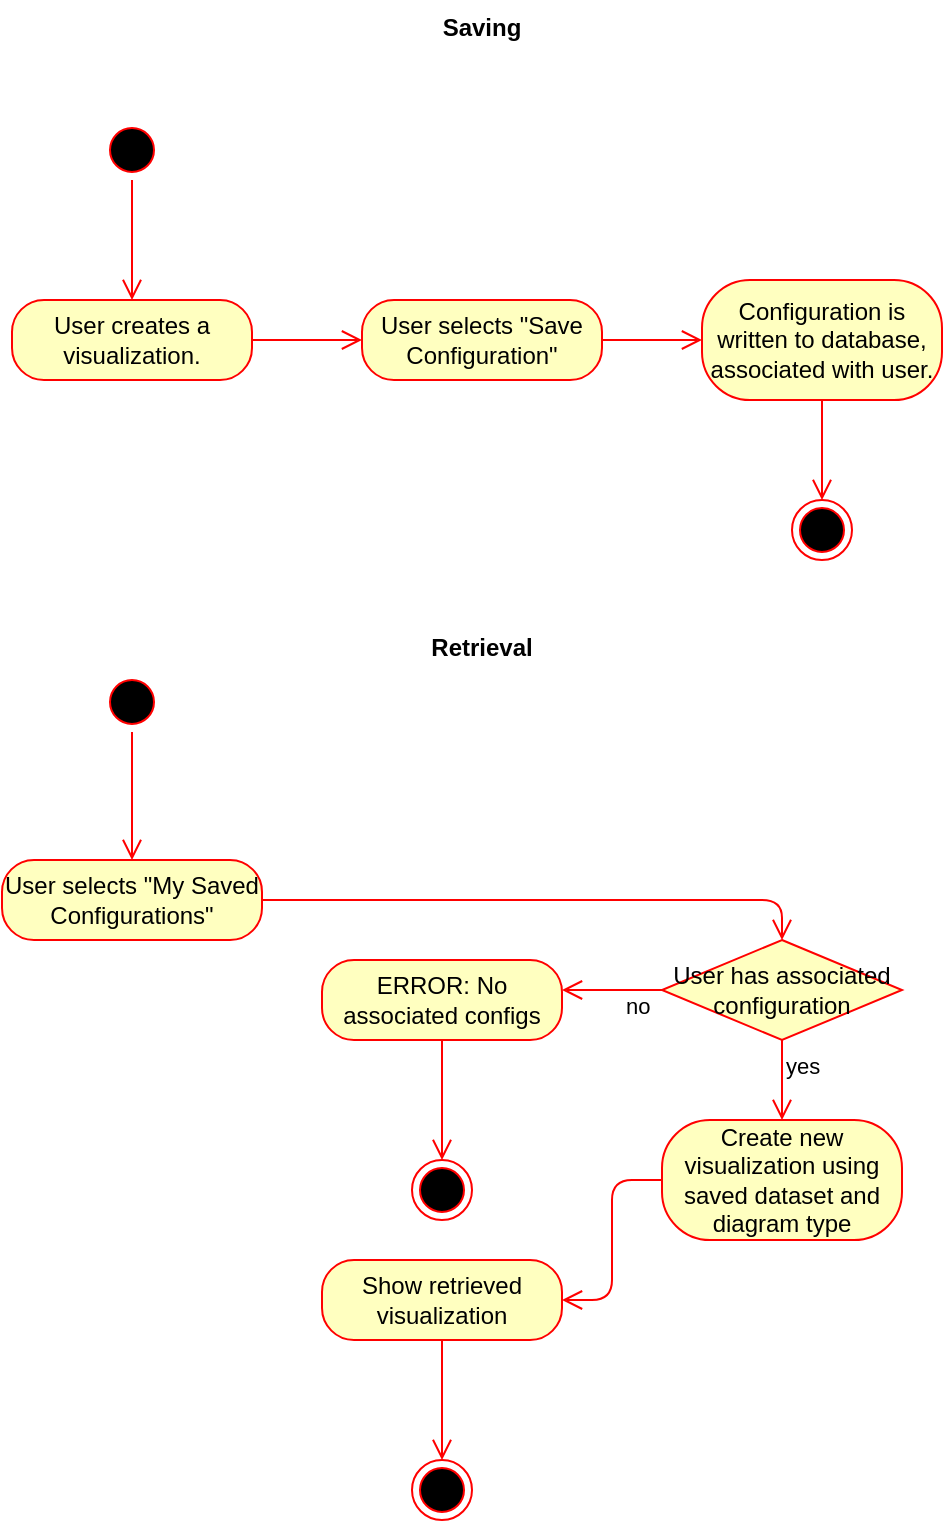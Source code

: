 <mxfile version="13.9.9" type="device"><diagram id="rKDcQYGyKZRraP4zWUzP" name="Page-1"><mxGraphModel dx="621" dy="412" grid="1" gridSize="10" guides="1" tooltips="1" connect="1" arrows="1" fold="1" page="1" pageScale="1" pageWidth="827" pageHeight="1169" math="0" shadow="0"><root><mxCell id="0"/><mxCell id="1" parent="0"/><mxCell id="jNbDYiU5qWy_5mG2N8mV-1" value="" style="ellipse;html=1;shape=startState;fillColor=#000000;strokeColor=#ff0000;" vertex="1" parent="1"><mxGeometry x="320" y="150" width="30" height="30" as="geometry"/></mxCell><mxCell id="jNbDYiU5qWy_5mG2N8mV-2" value="" style="edgeStyle=orthogonalEdgeStyle;html=1;verticalAlign=bottom;endArrow=open;endSize=8;strokeColor=#ff0000;" edge="1" source="jNbDYiU5qWy_5mG2N8mV-1" parent="1"><mxGeometry relative="1" as="geometry"><mxPoint x="335" y="240" as="targetPoint"/></mxGeometry></mxCell><mxCell id="jNbDYiU5qWy_5mG2N8mV-3" value="User creates a visualization." style="rounded=1;whiteSpace=wrap;html=1;arcSize=40;fontColor=#000000;fillColor=#ffffc0;strokeColor=#ff0000;" vertex="1" parent="1"><mxGeometry x="275" y="240" width="120" height="40" as="geometry"/></mxCell><mxCell id="jNbDYiU5qWy_5mG2N8mV-4" value="" style="edgeStyle=orthogonalEdgeStyle;html=1;verticalAlign=bottom;endArrow=open;endSize=8;strokeColor=#ff0000;entryX=0;entryY=0.5;entryDx=0;entryDy=0;" edge="1" source="jNbDYiU5qWy_5mG2N8mV-3" parent="1" target="jNbDYiU5qWy_5mG2N8mV-5"><mxGeometry relative="1" as="geometry"><mxPoint x="335" y="270" as="targetPoint"/></mxGeometry></mxCell><mxCell id="jNbDYiU5qWy_5mG2N8mV-5" value="User selects &quot;Save Configuration&quot;" style="rounded=1;whiteSpace=wrap;html=1;arcSize=40;fontColor=#000000;fillColor=#ffffc0;strokeColor=#ff0000;" vertex="1" parent="1"><mxGeometry x="450" y="240" width="120" height="40" as="geometry"/></mxCell><mxCell id="jNbDYiU5qWy_5mG2N8mV-6" value="" style="edgeStyle=orthogonalEdgeStyle;html=1;verticalAlign=bottom;endArrow=open;endSize=8;strokeColor=#ff0000;entryX=0;entryY=0.5;entryDx=0;entryDy=0;" edge="1" source="jNbDYiU5qWy_5mG2N8mV-5" parent="1" target="jNbDYiU5qWy_5mG2N8mV-7"><mxGeometry relative="1" as="geometry"><mxPoint x="335" y="370" as="targetPoint"/></mxGeometry></mxCell><mxCell id="jNbDYiU5qWy_5mG2N8mV-7" value="Configuration is written to database, associated with user." style="rounded=1;whiteSpace=wrap;html=1;arcSize=40;fontColor=#000000;fillColor=#ffffc0;strokeColor=#ff0000;" vertex="1" parent="1"><mxGeometry x="620" y="230" width="120" height="60" as="geometry"/></mxCell><mxCell id="jNbDYiU5qWy_5mG2N8mV-8" value="" style="edgeStyle=orthogonalEdgeStyle;html=1;verticalAlign=bottom;endArrow=open;endSize=8;strokeColor=#ff0000;" edge="1" source="jNbDYiU5qWy_5mG2N8mV-7" parent="1"><mxGeometry relative="1" as="geometry"><mxPoint x="680" y="340" as="targetPoint"/></mxGeometry></mxCell><mxCell id="jNbDYiU5qWy_5mG2N8mV-9" value="" style="ellipse;html=1;shape=endState;fillColor=#000000;strokeColor=#ff0000;" vertex="1" parent="1"><mxGeometry x="665" y="340" width="30" height="30" as="geometry"/></mxCell><mxCell id="jNbDYiU5qWy_5mG2N8mV-10" value="Saving" style="text;align=center;fontStyle=1;verticalAlign=middle;spacingLeft=3;spacingRight=3;strokeColor=none;rotatable=0;points=[[0,0.5],[1,0.5]];portConstraint=eastwest;" vertex="1" parent="1"><mxGeometry x="470" y="90" width="80" height="26" as="geometry"/></mxCell><mxCell id="jNbDYiU5qWy_5mG2N8mV-11" value="Retrieval" style="text;align=center;fontStyle=1;verticalAlign=middle;spacingLeft=3;spacingRight=3;strokeColor=none;rotatable=0;points=[[0,0.5],[1,0.5]];portConstraint=eastwest;" vertex="1" parent="1"><mxGeometry x="470" y="400" width="80" height="26" as="geometry"/></mxCell><mxCell id="jNbDYiU5qWy_5mG2N8mV-12" value="" style="ellipse;html=1;shape=startState;fillColor=#000000;strokeColor=#ff0000;" vertex="1" parent="1"><mxGeometry x="320" y="426" width="30" height="30" as="geometry"/></mxCell><mxCell id="jNbDYiU5qWy_5mG2N8mV-13" value="" style="edgeStyle=orthogonalEdgeStyle;html=1;verticalAlign=bottom;endArrow=open;endSize=8;strokeColor=#ff0000;entryX=0.5;entryY=0;entryDx=0;entryDy=0;" edge="1" source="jNbDYiU5qWy_5mG2N8mV-12" parent="1" target="jNbDYiU5qWy_5mG2N8mV-14"><mxGeometry relative="1" as="geometry"><mxPoint x="335" y="516" as="targetPoint"/></mxGeometry></mxCell><mxCell id="jNbDYiU5qWy_5mG2N8mV-14" value="User selects &quot;My Saved Configurations&quot;" style="rounded=1;whiteSpace=wrap;html=1;arcSize=40;fontColor=#000000;fillColor=#ffffc0;strokeColor=#ff0000;" vertex="1" parent="1"><mxGeometry x="270" y="520" width="130" height="40" as="geometry"/></mxCell><mxCell id="jNbDYiU5qWy_5mG2N8mV-15" value="" style="edgeStyle=orthogonalEdgeStyle;html=1;verticalAlign=bottom;endArrow=open;endSize=8;strokeColor=#ff0000;entryX=0.5;entryY=0;entryDx=0;entryDy=0;" edge="1" source="jNbDYiU5qWy_5mG2N8mV-14" parent="1" target="jNbDYiU5qWy_5mG2N8mV-16"><mxGeometry relative="1" as="geometry"><mxPoint x="335" y="620" as="targetPoint"/></mxGeometry></mxCell><mxCell id="jNbDYiU5qWy_5mG2N8mV-16" value="User has associated configuration" style="rhombus;whiteSpace=wrap;html=1;fillColor=#ffffc0;strokeColor=#ff0000;" vertex="1" parent="1"><mxGeometry x="600" y="560" width="120" height="50" as="geometry"/></mxCell><mxCell id="jNbDYiU5qWy_5mG2N8mV-18" value="yes" style="edgeStyle=orthogonalEdgeStyle;html=1;align=left;verticalAlign=top;endArrow=open;endSize=8;strokeColor=#ff0000;" edge="1" source="jNbDYiU5qWy_5mG2N8mV-16" parent="1"><mxGeometry x="-1" relative="1" as="geometry"><mxPoint x="660" y="650" as="targetPoint"/></mxGeometry></mxCell><mxCell id="jNbDYiU5qWy_5mG2N8mV-19" value="no" style="edgeStyle=orthogonalEdgeStyle;html=1;align=left;verticalAlign=top;endArrow=open;endSize=8;strokeColor=#ff0000;exitX=0;exitY=0.5;exitDx=0;exitDy=0;" edge="1" parent="1" source="jNbDYiU5qWy_5mG2N8mV-16"><mxGeometry x="-0.2" y="-5" relative="1" as="geometry"><mxPoint x="550" y="585" as="targetPoint"/><mxPoint x="670.029" y="619.988" as="sourcePoint"/><mxPoint as="offset"/></mxGeometry></mxCell><mxCell id="jNbDYiU5qWy_5mG2N8mV-20" value="Create new visualization using saved dataset and diagram type" style="rounded=1;whiteSpace=wrap;html=1;arcSize=40;fontColor=#000000;fillColor=#ffffc0;strokeColor=#ff0000;" vertex="1" parent="1"><mxGeometry x="600" y="650" width="120" height="60" as="geometry"/></mxCell><mxCell id="jNbDYiU5qWy_5mG2N8mV-21" value="" style="edgeStyle=orthogonalEdgeStyle;html=1;verticalAlign=bottom;endArrow=open;endSize=8;strokeColor=#ff0000;entryX=1;entryY=0.5;entryDx=0;entryDy=0;" edge="1" source="jNbDYiU5qWy_5mG2N8mV-20" parent="1" target="jNbDYiU5qWy_5mG2N8mV-22"><mxGeometry relative="1" as="geometry"><mxPoint x="660" y="750" as="targetPoint"/></mxGeometry></mxCell><mxCell id="jNbDYiU5qWy_5mG2N8mV-22" value="Show retrieved visualization" style="rounded=1;whiteSpace=wrap;html=1;arcSize=40;fontColor=#000000;fillColor=#ffffc0;strokeColor=#ff0000;" vertex="1" parent="1"><mxGeometry x="430" y="720" width="120" height="40" as="geometry"/></mxCell><mxCell id="jNbDYiU5qWy_5mG2N8mV-23" value="" style="edgeStyle=orthogonalEdgeStyle;html=1;verticalAlign=bottom;endArrow=open;endSize=8;strokeColor=#ff0000;" edge="1" source="jNbDYiU5qWy_5mG2N8mV-22" parent="1"><mxGeometry relative="1" as="geometry"><mxPoint x="490" y="820" as="targetPoint"/></mxGeometry></mxCell><mxCell id="jNbDYiU5qWy_5mG2N8mV-24" value="ERROR: No associated configs" style="rounded=1;whiteSpace=wrap;html=1;arcSize=40;fontColor=#000000;fillColor=#ffffc0;strokeColor=#ff0000;" vertex="1" parent="1"><mxGeometry x="430" y="570" width="120" height="40" as="geometry"/></mxCell><mxCell id="jNbDYiU5qWy_5mG2N8mV-25" value="" style="edgeStyle=orthogonalEdgeStyle;html=1;verticalAlign=bottom;endArrow=open;endSize=8;strokeColor=#ff0000;" edge="1" parent="1" source="jNbDYiU5qWy_5mG2N8mV-24"><mxGeometry relative="1" as="geometry"><mxPoint x="490" y="670" as="targetPoint"/></mxGeometry></mxCell><mxCell id="jNbDYiU5qWy_5mG2N8mV-26" value="" style="ellipse;html=1;shape=endState;fillColor=#000000;strokeColor=#ff0000;" vertex="1" parent="1"><mxGeometry x="475" y="670" width="30" height="30" as="geometry"/></mxCell><mxCell id="jNbDYiU5qWy_5mG2N8mV-27" value="" style="ellipse;html=1;shape=endState;fillColor=#000000;strokeColor=#ff0000;" vertex="1" parent="1"><mxGeometry x="475" y="820" width="30" height="30" as="geometry"/></mxCell></root></mxGraphModel></diagram></mxfile>